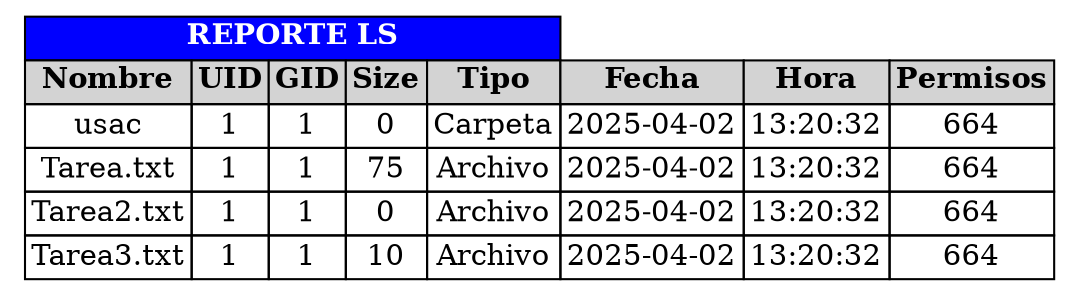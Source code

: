 digraph G {
		node [shape=plaintext]
		tabla [label=<
			<table border="0" cellborder="1" cellspacing="0">
				<tr><td colspan="5" bgcolor="blue"><font color="white"><b>REPORTE LS</b></font></td></tr>
				<tr><td bgcolor="lightgray"><b>Nombre</b></td><td bgcolor="lightgray"><b>UID</b></td><td bgcolor="lightgray"><b>GID</b></td><td bgcolor="lightgray"><b>Size</b></td><td bgcolor="lightgray"><b>Tipo</b></td><td bgcolor="lightgray"><b>Fecha</b></td><td bgcolor="lightgray"><b>Hora</b></td><td bgcolor="lightgray"><b>Permisos</b></td></tr>
	
				<tr>
					<td>usac</td>
					<td>1</td>
					<td>1</td>
					<td>0</td>
					<td>Carpeta</td>
					<td>2025-04-02</td>
					<td>13:20:32</td>
					<td>664</td>
				</tr>
			
				<tr>
					<td>Tarea.txt</td>
					<td>1</td>
					<td>1</td>
					<td>75</td>
					<td>Archivo</td>
					<td>2025-04-02</td>
					<td>13:20:32</td>
					<td>664</td>
				</tr>
			
				<tr>
					<td>Tarea2.txt</td>
					<td>1</td>
					<td>1</td>
					<td>0</td>
					<td>Archivo</td>
					<td>2025-04-02</td>
					<td>13:20:32</td>
					<td>664</td>
				</tr>
			
				<tr>
					<td>Tarea3.txt</td>
					<td>1</td>
					<td>1</td>
					<td>10</td>
					<td>Archivo</td>
					<td>2025-04-02</td>
					<td>13:20:32</td>
					<td>664</td>
				</tr>
			</table>>] }
